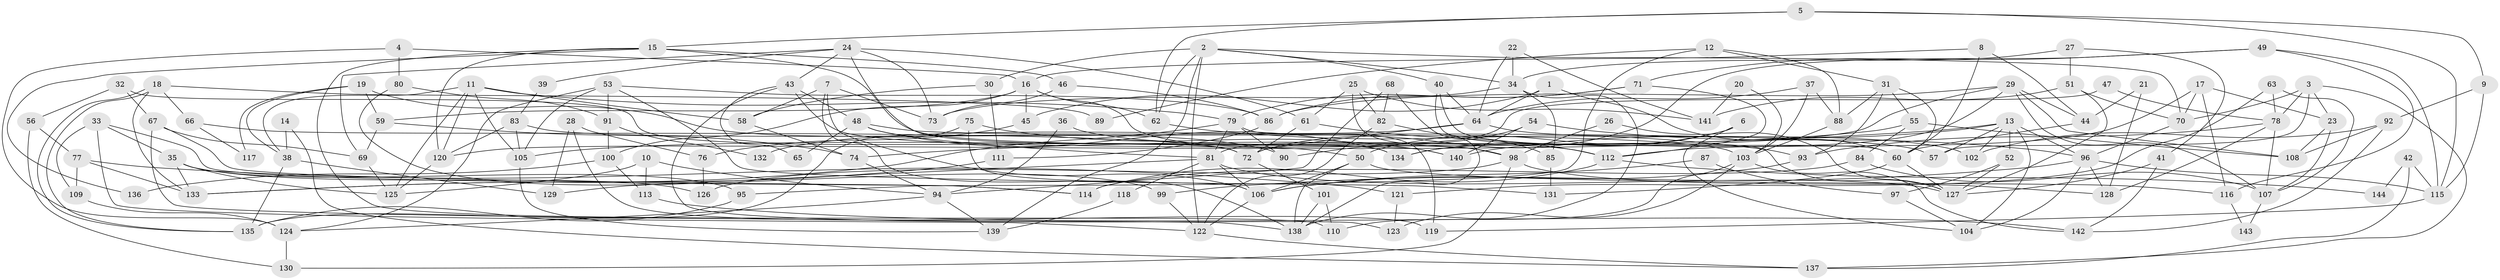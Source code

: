 // Generated by graph-tools (version 1.1) at 2025/11/02/27/25 16:11:16]
// undirected, 144 vertices, 288 edges
graph export_dot {
graph [start="1"]
  node [color=gray90,style=filled];
  1;
  2;
  3;
  4;
  5;
  6;
  7;
  8;
  9;
  10;
  11;
  12;
  13;
  14;
  15;
  16;
  17;
  18;
  19;
  20;
  21;
  22;
  23;
  24;
  25;
  26;
  27;
  28;
  29;
  30;
  31;
  32;
  33;
  34;
  35;
  36;
  37;
  38;
  39;
  40;
  41;
  42;
  43;
  44;
  45;
  46;
  47;
  48;
  49;
  50;
  51;
  52;
  53;
  54;
  55;
  56;
  57;
  58;
  59;
  60;
  61;
  62;
  63;
  64;
  65;
  66;
  67;
  68;
  69;
  70;
  71;
  72;
  73;
  74;
  75;
  76;
  77;
  78;
  79;
  80;
  81;
  82;
  83;
  84;
  85;
  86;
  87;
  88;
  89;
  90;
  91;
  92;
  93;
  94;
  95;
  96;
  97;
  98;
  99;
  100;
  101;
  102;
  103;
  104;
  105;
  106;
  107;
  108;
  109;
  110;
  111;
  112;
  113;
  114;
  115;
  116;
  117;
  118;
  119;
  120;
  121;
  122;
  123;
  124;
  125;
  126;
  127;
  128;
  129;
  130;
  131;
  132;
  133;
  134;
  135;
  136;
  137;
  138;
  139;
  140;
  141;
  142;
  143;
  144;
  1 -- 60;
  1 -- 64;
  1 -- 45;
  2 -- 70;
  2 -- 34;
  2 -- 30;
  2 -- 40;
  2 -- 62;
  2 -- 122;
  2 -- 139;
  3 -- 57;
  3 -- 70;
  3 -- 23;
  3 -- 78;
  3 -- 137;
  4 -- 80;
  4 -- 124;
  4 -- 16;
  5 -- 15;
  5 -- 62;
  5 -- 9;
  5 -- 115;
  6 -- 134;
  6 -- 50;
  6 -- 104;
  7 -- 138;
  7 -- 58;
  7 -- 73;
  7 -- 106;
  8 -- 60;
  8 -- 16;
  8 -- 44;
  9 -- 115;
  9 -- 92;
  10 -- 125;
  10 -- 94;
  10 -- 113;
  11 -- 105;
  11 -- 79;
  11 -- 38;
  11 -- 58;
  11 -- 120;
  11 -- 125;
  12 -- 88;
  12 -- 31;
  12 -- 89;
  12 -- 95;
  13 -- 140;
  13 -- 104;
  13 -- 52;
  13 -- 57;
  13 -- 74;
  13 -- 96;
  13 -- 102;
  14 -- 38;
  14 -- 137;
  15 -- 120;
  15 -- 110;
  15 -- 46;
  15 -- 136;
  15 -- 140;
  16 -- 62;
  16 -- 45;
  16 -- 59;
  16 -- 98;
  16 -- 100;
  17 -- 23;
  17 -- 112;
  17 -- 70;
  17 -- 116;
  18 -- 133;
  18 -- 135;
  18 -- 135;
  18 -- 66;
  18 -- 89;
  19 -- 90;
  19 -- 59;
  19 -- 38;
  19 -- 117;
  20 -- 141;
  20 -- 103;
  21 -- 44;
  21 -- 128;
  22 -- 64;
  22 -- 141;
  22 -- 34;
  23 -- 107;
  23 -- 108;
  24 -- 73;
  24 -- 69;
  24 -- 39;
  24 -- 43;
  24 -- 61;
  24 -- 134;
  25 -- 98;
  25 -- 61;
  25 -- 82;
  25 -- 141;
  26 -- 98;
  26 -- 127;
  27 -- 51;
  27 -- 34;
  27 -- 41;
  28 -- 129;
  28 -- 76;
  28 -- 119;
  29 -- 134;
  29 -- 120;
  29 -- 44;
  29 -- 86;
  29 -- 107;
  29 -- 108;
  30 -- 58;
  30 -- 111;
  31 -- 93;
  31 -- 60;
  31 -- 55;
  31 -- 88;
  32 -- 67;
  32 -- 72;
  32 -- 56;
  33 -- 35;
  33 -- 109;
  33 -- 114;
  33 -- 122;
  34 -- 73;
  34 -- 85;
  34 -- 138;
  35 -- 125;
  35 -- 95;
  35 -- 126;
  35 -- 133;
  36 -- 94;
  36 -- 112;
  37 -- 103;
  37 -- 64;
  37 -- 88;
  38 -- 129;
  38 -- 135;
  39 -- 83;
  40 -- 127;
  40 -- 60;
  40 -- 64;
  41 -- 127;
  41 -- 142;
  42 -- 115;
  42 -- 137;
  42 -- 144;
  43 -- 50;
  43 -- 48;
  43 -- 65;
  43 -- 123;
  44 -- 60;
  45 -- 76;
  46 -- 86;
  46 -- 73;
  47 -- 78;
  47 -- 81;
  48 -- 81;
  48 -- 57;
  48 -- 65;
  48 -- 134;
  49 -- 115;
  49 -- 72;
  49 -- 71;
  49 -- 116;
  50 -- 106;
  50 -- 116;
  50 -- 138;
  51 -- 70;
  51 -- 127;
  51 -- 141;
  52 -- 127;
  52 -- 97;
  53 -- 131;
  53 -- 105;
  53 -- 86;
  53 -- 91;
  53 -- 124;
  54 -- 96;
  54 -- 140;
  54 -- 90;
  55 -- 108;
  55 -- 84;
  55 -- 105;
  56 -- 130;
  56 -- 77;
  58 -- 74;
  59 -- 74;
  59 -- 69;
  60 -- 127;
  60 -- 131;
  61 -- 112;
  61 -- 72;
  62 -- 93;
  63 -- 121;
  63 -- 78;
  63 -- 107;
  64 -- 102;
  64 -- 72;
  64 -- 132;
  66 -- 72;
  66 -- 117;
  67 -- 138;
  67 -- 114;
  67 -- 69;
  68 -- 138;
  68 -- 82;
  68 -- 94;
  69 -- 125;
  70 -- 96;
  71 -- 86;
  71 -- 79;
  71 -- 112;
  72 -- 101;
  74 -- 94;
  75 -- 106;
  75 -- 135;
  75 -- 140;
  76 -- 126;
  77 -- 133;
  77 -- 109;
  77 -- 121;
  78 -- 107;
  78 -- 93;
  78 -- 128;
  79 -- 133;
  79 -- 81;
  79 -- 90;
  79 -- 119;
  80 -- 91;
  80 -- 99;
  81 -- 106;
  81 -- 118;
  81 -- 127;
  81 -- 129;
  82 -- 122;
  82 -- 85;
  83 -- 120;
  83 -- 103;
  83 -- 105;
  84 -- 107;
  84 -- 114;
  85 -- 131;
  86 -- 111;
  87 -- 97;
  87 -- 106;
  88 -- 103;
  91 -- 100;
  91 -- 132;
  92 -- 108;
  92 -- 102;
  92 -- 142;
  93 -- 106;
  94 -- 139;
  94 -- 124;
  95 -- 135;
  96 -- 115;
  96 -- 99;
  96 -- 104;
  96 -- 128;
  97 -- 104;
  98 -- 128;
  98 -- 126;
  98 -- 130;
  99 -- 122;
  100 -- 113;
  100 -- 136;
  101 -- 138;
  101 -- 110;
  103 -- 142;
  103 -- 110;
  103 -- 123;
  105 -- 139;
  106 -- 122;
  107 -- 143;
  109 -- 124;
  111 -- 133;
  112 -- 114;
  112 -- 144;
  113 -- 142;
  115 -- 119;
  116 -- 143;
  118 -- 139;
  120 -- 125;
  121 -- 123;
  122 -- 137;
  124 -- 130;
}
